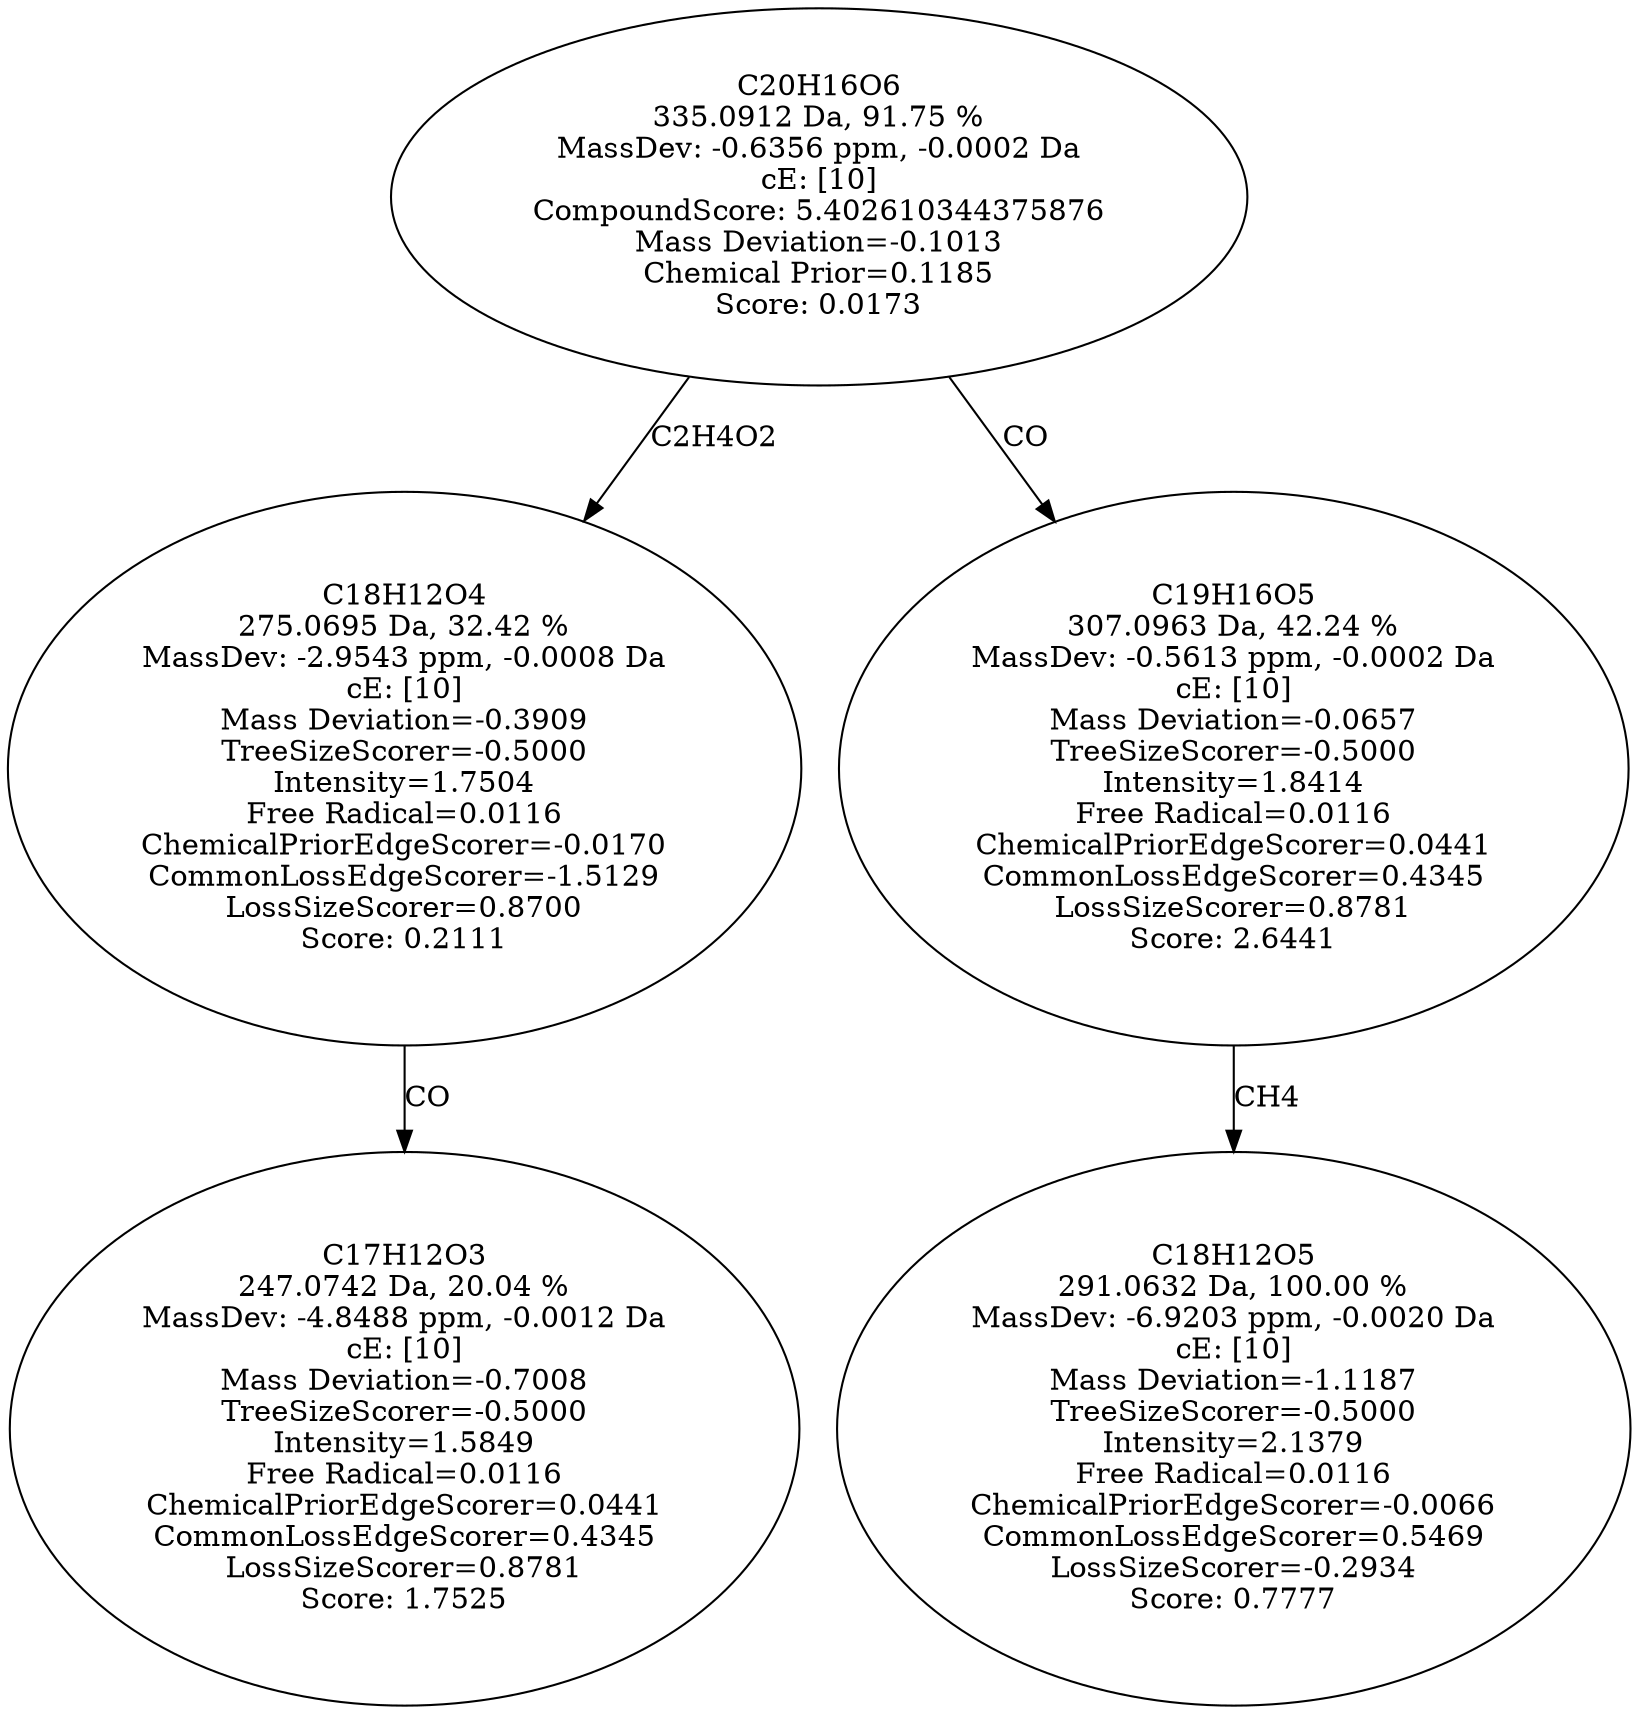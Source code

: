 strict digraph {
v1 [label="C17H12O3\n247.0742 Da, 20.04 %\nMassDev: -4.8488 ppm, -0.0012 Da\ncE: [10]\nMass Deviation=-0.7008\nTreeSizeScorer=-0.5000\nIntensity=1.5849\nFree Radical=0.0116\nChemicalPriorEdgeScorer=0.0441\nCommonLossEdgeScorer=0.4345\nLossSizeScorer=0.8781\nScore: 1.7525"];
v2 [label="C18H12O4\n275.0695 Da, 32.42 %\nMassDev: -2.9543 ppm, -0.0008 Da\ncE: [10]\nMass Deviation=-0.3909\nTreeSizeScorer=-0.5000\nIntensity=1.7504\nFree Radical=0.0116\nChemicalPriorEdgeScorer=-0.0170\nCommonLossEdgeScorer=-1.5129\nLossSizeScorer=0.8700\nScore: 0.2111"];
v3 [label="C18H12O5\n291.0632 Da, 100.00 %\nMassDev: -6.9203 ppm, -0.0020 Da\ncE: [10]\nMass Deviation=-1.1187\nTreeSizeScorer=-0.5000\nIntensity=2.1379\nFree Radical=0.0116\nChemicalPriorEdgeScorer=-0.0066\nCommonLossEdgeScorer=0.5469\nLossSizeScorer=-0.2934\nScore: 0.7777"];
v4 [label="C19H16O5\n307.0963 Da, 42.24 %\nMassDev: -0.5613 ppm, -0.0002 Da\ncE: [10]\nMass Deviation=-0.0657\nTreeSizeScorer=-0.5000\nIntensity=1.8414\nFree Radical=0.0116\nChemicalPriorEdgeScorer=0.0441\nCommonLossEdgeScorer=0.4345\nLossSizeScorer=0.8781\nScore: 2.6441"];
v5 [label="C20H16O6\n335.0912 Da, 91.75 %\nMassDev: -0.6356 ppm, -0.0002 Da\ncE: [10]\nCompoundScore: 5.402610344375876\nMass Deviation=-0.1013\nChemical Prior=0.1185\nScore: 0.0173"];
v2 -> v1 [label="CO"];
v5 -> v2 [label="C2H4O2"];
v4 -> v3 [label="CH4"];
v5 -> v4 [label="CO"];
}